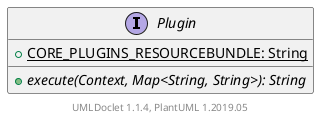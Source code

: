 @startuml

    interface Plugin [[Plugin.html]] {
        {static} +CORE_PLUGINS_RESOURCEBUNDLE: String
        {abstract} +execute(Context, Map<String, String>): String
    }


    center footer UMLDoclet 1.1.4, PlantUML 1.2019.05
@enduml
